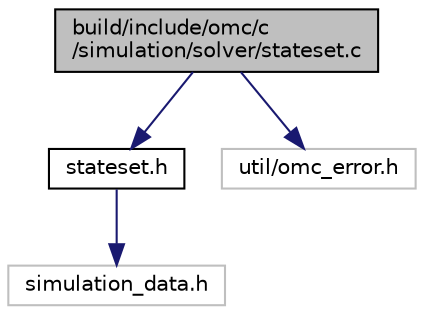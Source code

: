 digraph "build/include/omc/c/simulation/solver/stateset.c"
{
  edge [fontname="Helvetica",fontsize="10",labelfontname="Helvetica",labelfontsize="10"];
  node [fontname="Helvetica",fontsize="10",shape=record];
  Node0 [label="build/include/omc/c\l/simulation/solver/stateset.c",height=0.2,width=0.4,color="black", fillcolor="grey75", style="filled", fontcolor="black"];
  Node0 -> Node1 [color="midnightblue",fontsize="10",style="solid",fontname="Helvetica"];
  Node1 [label="stateset.h",height=0.2,width=0.4,color="black", fillcolor="white", style="filled",URL="$dc/d7a/build_2include_2omc_2c_2simulation_2solver_2stateset_8h.html"];
  Node1 -> Node2 [color="midnightblue",fontsize="10",style="solid",fontname="Helvetica"];
  Node2 [label="simulation_data.h",height=0.2,width=0.4,color="grey75", fillcolor="white", style="filled"];
  Node0 -> Node3 [color="midnightblue",fontsize="10",style="solid",fontname="Helvetica"];
  Node3 [label="util/omc_error.h",height=0.2,width=0.4,color="grey75", fillcolor="white", style="filled"];
}
